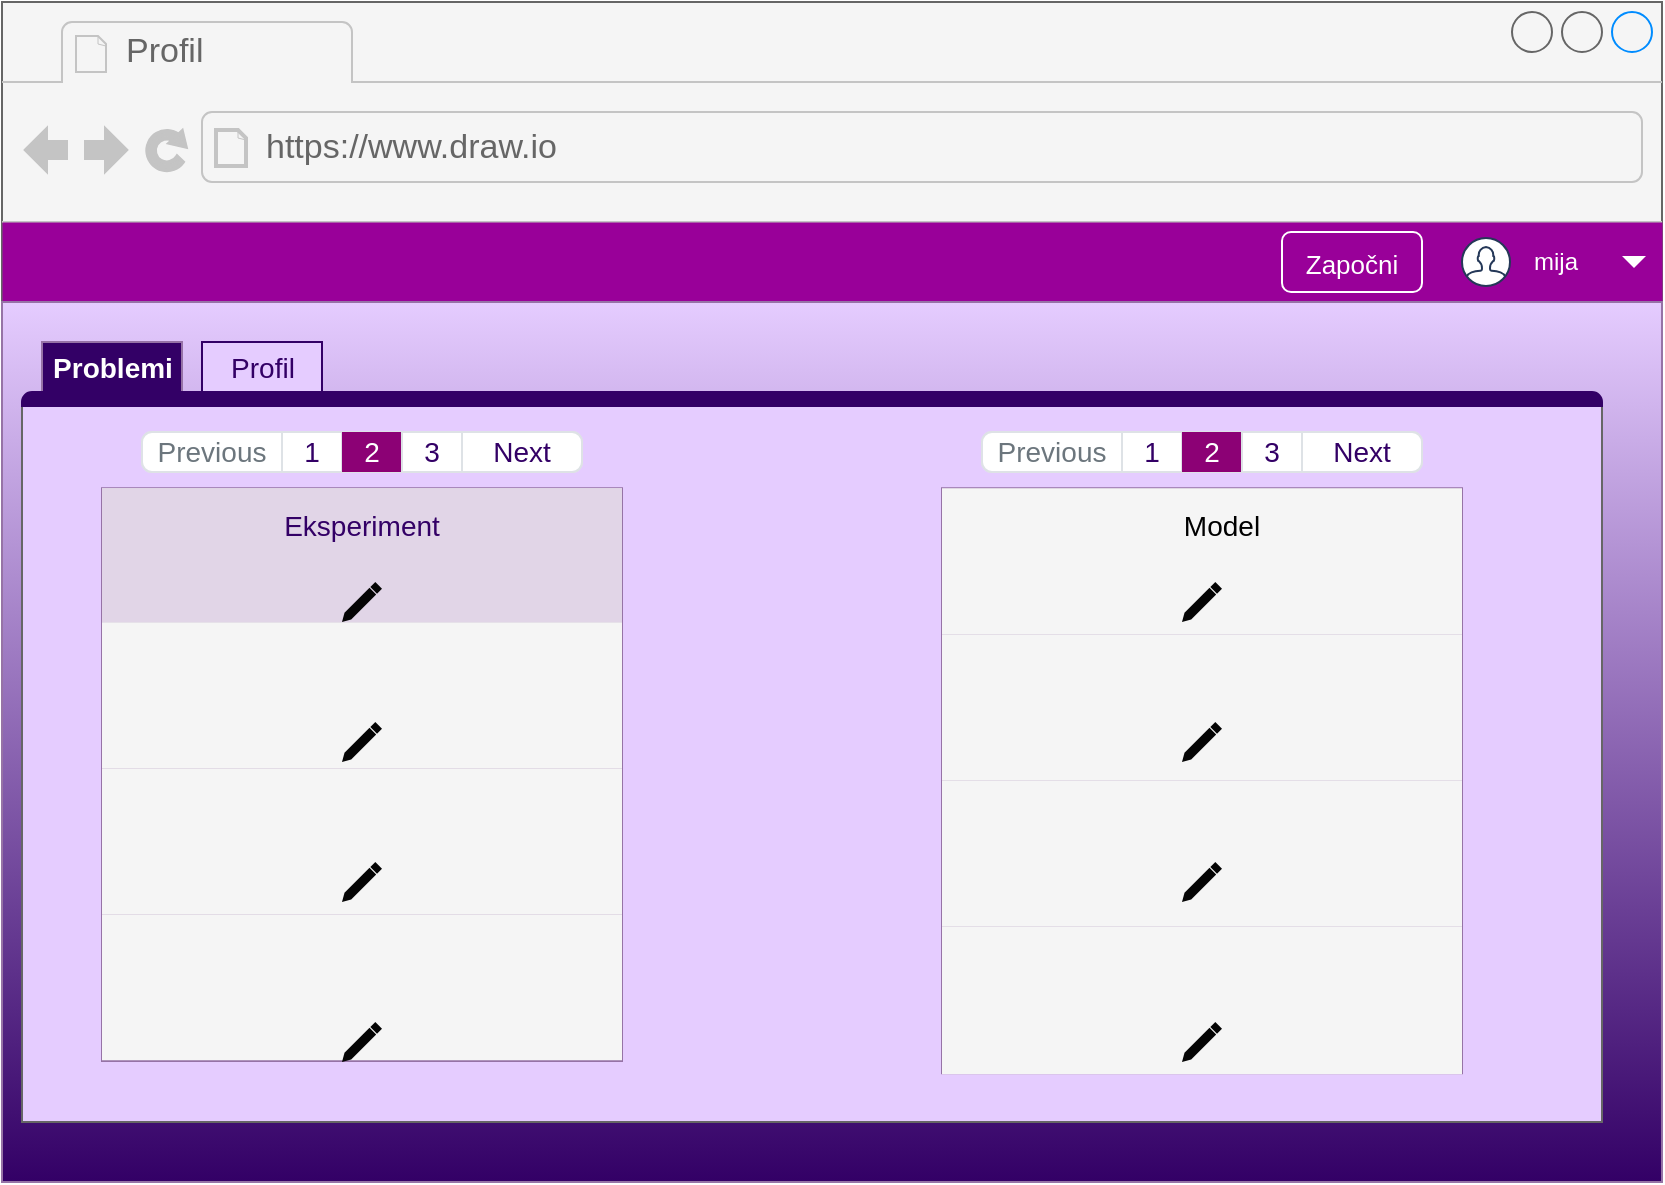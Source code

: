 <mxfile version="17.4.5" type="device"><diagram id="d1AsOrDg7HxekshrO_fU" name="Page-1"><mxGraphModel dx="1383" dy="682" grid="1" gridSize="10" guides="1" tooltips="1" connect="1" arrows="1" fold="1" page="1" pageScale="1" pageWidth="850" pageHeight="1100" math="0" shadow="0"><root><mxCell id="0"/><mxCell id="1" parent="0"/><mxCell id="2AkwSWuwh9IOJ2D4TWxo-3" value="" style="strokeWidth=1;shadow=0;dashed=0;align=center;html=1;shape=mxgraph.mockup.containers.browserWindow;rSize=0;strokeColor=#666666;strokeColor2=#008cff;strokeColor3=#c4c4c4;mainText=,;recursiveResize=0;fillColor=#f5f5f5;fontColor=#333333;" vertex="1" parent="1"><mxGeometry y="110" width="830" height="590" as="geometry"/></mxCell><mxCell id="2AkwSWuwh9IOJ2D4TWxo-4" value="Profil" style="strokeWidth=1;shadow=0;dashed=0;align=center;html=1;shape=mxgraph.mockup.containers.anchor;fontSize=17;fontColor=#666666;align=left;" vertex="1" parent="2AkwSWuwh9IOJ2D4TWxo-3"><mxGeometry x="60" y="12" width="110" height="26" as="geometry"/></mxCell><mxCell id="2AkwSWuwh9IOJ2D4TWxo-5" value="https://www.draw.io" style="strokeWidth=1;shadow=0;dashed=0;align=center;html=1;shape=mxgraph.mockup.containers.anchor;rSize=0;fontSize=17;fontColor=#666666;align=left;" vertex="1" parent="2AkwSWuwh9IOJ2D4TWxo-3"><mxGeometry x="130" y="60" width="250" height="26" as="geometry"/></mxCell><mxCell id="2AkwSWuwh9IOJ2D4TWxo-24" value="" style="rounded=0;whiteSpace=wrap;html=1;labelBackgroundColor=none;fontSize=19;strokeColor=#996185;strokeWidth=0;fillColor=#990099;gradientColor=none;" vertex="1" parent="2AkwSWuwh9IOJ2D4TWxo-3"><mxGeometry y="110" width="830" height="40" as="geometry"/></mxCell><mxCell id="2AkwSWuwh9IOJ2D4TWxo-31" value="" style="rounded=1;fillColor=none;strokeColor=none;html=1;labelBackgroundColor=none;fontSize=13;fontColor=#FFFFFF;" vertex="1" parent="2AkwSWuwh9IOJ2D4TWxo-3"><mxGeometry x="720" y="115" width="110" height="30" as="geometry"/></mxCell><mxCell id="2AkwSWuwh9IOJ2D4TWxo-32" value="" style="shape=triangle;direction=south;fillColor=#ffffff;strokeColor=none;html=1;labelBackgroundColor=none;fontSize=13;fontColor=#FFFFFF;" vertex="1" parent="2AkwSWuwh9IOJ2D4TWxo-31"><mxGeometry x="1" y="0.5" width="12" height="6" relative="1" as="geometry"><mxPoint x="-20" y="-3" as="offset"/></mxGeometry></mxCell><mxCell id="2AkwSWuwh9IOJ2D4TWxo-33" value="mija" style="shape=mxgraph.ios7.icons.user;fillColor=#ffffff;strokeColor=#253858;html=1;fontColor=#ffffff;align=left;fontSize=12;spacingLeft=10;labelPosition=right;verticalLabelPosition=middle;verticalAlign=middle;labelBackgroundColor=none;" vertex="1" parent="2AkwSWuwh9IOJ2D4TWxo-31"><mxGeometry y="0.5" width="24" height="24" relative="1" as="geometry"><mxPoint x="10" y="-12" as="offset"/></mxGeometry></mxCell><mxCell id="2AkwSWuwh9IOJ2D4TWxo-34" value="&lt;font style=&quot;font-size: 13px&quot; color=&quot;#ffffff&quot;&gt;Započni&lt;/font&gt;" style="rounded=1;whiteSpace=wrap;html=1;labelBackgroundColor=none;fontSize=15;strokeColor=#FFFFFF;strokeWidth=1;fillColor=none;gradientColor=none;" vertex="1" parent="2AkwSWuwh9IOJ2D4TWxo-3"><mxGeometry x="640" y="115" width="70" height="30" as="geometry"/></mxCell><mxCell id="2AkwSWuwh9IOJ2D4TWxo-35" value="" style="rounded=0;whiteSpace=wrap;html=1;fillColor=#E5CCFF;strokeColor=#9673a6;gradientColor=#330066;" vertex="1" parent="2AkwSWuwh9IOJ2D4TWxo-3"><mxGeometry y="150" width="830" height="440" as="geometry"/></mxCell><mxCell id="2AkwSWuwh9IOJ2D4TWxo-19" value="" style="strokeWidth=1;shadow=0;dashed=0;align=center;html=1;shape=mxgraph.mockup.containers.marginRect2;rectMarginTop=32;strokeColor=#666666;gradientColor=none;fillColor=#E5CCFF;" vertex="1" parent="2AkwSWuwh9IOJ2D4TWxo-3"><mxGeometry x="10" y="170" width="790" height="390" as="geometry"/></mxCell><mxCell id="2AkwSWuwh9IOJ2D4TWxo-20" value="&lt;font style=&quot;font-size: 14px&quot; color=&quot;#ffffff&quot;&gt;&lt;b&gt;Problemi&lt;/b&gt;&lt;/font&gt;" style="strokeWidth=1;shadow=0;dashed=0;align=center;html=1;shape=mxgraph.mockup.containers.rrect;rSize=0;fontSize=17;fillColor=#330066;strokeColor=#9673a6;" vertex="1" parent="2AkwSWuwh9IOJ2D4TWxo-19"><mxGeometry width="70" height="25" relative="1" as="geometry"><mxPoint x="10" as="offset"/></mxGeometry></mxCell><mxCell id="2AkwSWuwh9IOJ2D4TWxo-23" value="" style="strokeWidth=1;shadow=0;dashed=0;align=center;html=1;shape=mxgraph.mockup.containers.topButton;rSize=5;strokeColor=#330066;fillColor=#330066;gradientColor=none;resizeWidth=1;movable=0;deletable=1;" vertex="1" parent="2AkwSWuwh9IOJ2D4TWxo-19"><mxGeometry width="790.0" height="7" relative="1" as="geometry"><mxPoint y="25" as="offset"/></mxGeometry></mxCell><mxCell id="2AkwSWuwh9IOJ2D4TWxo-95" value="" style="shape=table;startSize=0;container=1;collapsible=0;childLayout=tableLayout;shadow=0;fontSize=14;fillColor=#e1d5e7;strokeColor=#9673a6;" vertex="1" parent="2AkwSWuwh9IOJ2D4TWxo-19"><mxGeometry x="40" y="73.125" width="260" height="286.375" as="geometry"/></mxCell><mxCell id="2AkwSWuwh9IOJ2D4TWxo-96" value="" style="shape=tableRow;horizontal=0;startSize=0;swimlaneHead=0;swimlaneBody=0;top=0;left=0;bottom=0;right=0;collapsible=0;dropTarget=0;fillColor=#f5f5f5;points=[[0,0.5],[1,0.5]];portConstraint=eastwest;shadow=0;fontSize=14;strokeColor=#666666;fontColor=#333333;" vertex="1" parent="2AkwSWuwh9IOJ2D4TWxo-95"><mxGeometry width="260" height="67" as="geometry"/></mxCell><mxCell id="2AkwSWuwh9IOJ2D4TWxo-97" value="" style="shape=partialRectangle;html=1;whiteSpace=wrap;connectable=0;overflow=hidden;fillColor=#e1d5e7;top=0;left=0;bottom=0;right=0;pointerEvents=1;shadow=0;fontSize=14;strokeColor=#9673a6;" vertex="1" parent="2AkwSWuwh9IOJ2D4TWxo-96"><mxGeometry width="260" height="67" as="geometry"><mxRectangle width="260" height="67" as="alternateBounds"/></mxGeometry></mxCell><mxCell id="2AkwSWuwh9IOJ2D4TWxo-98" value="" style="shape=tableRow;horizontal=0;startSize=0;swimlaneHead=0;swimlaneBody=0;top=0;left=0;bottom=0;right=0;collapsible=0;dropTarget=0;fillColor=none;points=[[0,0.5],[1,0.5]];portConstraint=eastwest;shadow=0;fontSize=14;fontColor=#330066;strokeColor=#330066;" vertex="1" parent="2AkwSWuwh9IOJ2D4TWxo-95"><mxGeometry y="67" width="260" height="73" as="geometry"/></mxCell><mxCell id="2AkwSWuwh9IOJ2D4TWxo-99" value="" style="shape=partialRectangle;html=1;whiteSpace=wrap;connectable=0;overflow=hidden;fillColor=#f5f5f5;top=0;left=0;bottom=0;right=0;pointerEvents=1;shadow=0;fontSize=14;fontColor=#333333;strokeColor=#666666;" vertex="1" parent="2AkwSWuwh9IOJ2D4TWxo-98"><mxGeometry width="260" height="73" as="geometry"><mxRectangle width="260" height="73" as="alternateBounds"/></mxGeometry></mxCell><mxCell id="2AkwSWuwh9IOJ2D4TWxo-100" value="" style="shape=tableRow;horizontal=0;startSize=0;swimlaneHead=0;swimlaneBody=0;top=0;left=0;bottom=0;right=0;collapsible=0;dropTarget=0;fillColor=#f5f5f5;points=[[0,0.5],[1,0.5]];portConstraint=eastwest;shadow=0;fontSize=14;fontColor=#333333;strokeColor=#666666;" vertex="1" parent="2AkwSWuwh9IOJ2D4TWxo-95"><mxGeometry y="140" width="260" height="73" as="geometry"/></mxCell><mxCell id="2AkwSWuwh9IOJ2D4TWxo-101" value="" style="shape=partialRectangle;html=1;whiteSpace=wrap;connectable=0;overflow=hidden;fillColor=none;top=0;left=0;bottom=0;right=0;pointerEvents=1;shadow=0;fontSize=14;fontColor=#330066;strokeColor=#330066;" vertex="1" parent="2AkwSWuwh9IOJ2D4TWxo-100"><mxGeometry width="260" height="73" as="geometry"><mxRectangle width="260" height="73" as="alternateBounds"/></mxGeometry></mxCell><mxCell id="2AkwSWuwh9IOJ2D4TWxo-102" value="" style="shape=tableRow;horizontal=0;startSize=0;swimlaneHead=0;swimlaneBody=0;top=0;left=0;bottom=0;right=0;collapsible=0;dropTarget=0;fillColor=none;points=[[0,0.5],[1,0.5]];portConstraint=eastwest;shadow=0;fontSize=14;fontColor=#330066;strokeColor=#330066;" vertex="1" parent="2AkwSWuwh9IOJ2D4TWxo-95"><mxGeometry y="213" width="260" height="73" as="geometry"/></mxCell><mxCell id="2AkwSWuwh9IOJ2D4TWxo-103" value="" style="shape=partialRectangle;html=1;whiteSpace=wrap;connectable=0;overflow=hidden;fillColor=#f5f5f5;top=0;left=0;bottom=0;right=0;pointerEvents=1;shadow=0;fontSize=14;fontColor=#333333;strokeColor=#666666;" vertex="1" parent="2AkwSWuwh9IOJ2D4TWxo-102"><mxGeometry width="260" height="73" as="geometry"><mxRectangle width="260" height="73" as="alternateBounds"/></mxGeometry></mxCell><mxCell id="2AkwSWuwh9IOJ2D4TWxo-114" value="&lt;font style=&quot;font-size: 14px&quot; color=&quot;#330066&quot;&gt;Eksperiment&lt;/font&gt;" style="rounded=0;whiteSpace=wrap;html=1;shadow=0;fontSize=14;fillColor=none;strokeColor=none;" vertex="1" parent="2AkwSWuwh9IOJ2D4TWxo-19"><mxGeometry x="40" y="73.12" width="260" height="36.87" as="geometry"/></mxCell><mxCell id="2AkwSWuwh9IOJ2D4TWxo-118" value="" style="shape=image;html=1;verticalAlign=top;verticalLabelPosition=bottom;labelBackgroundColor=#ffffff;imageAspect=0;aspect=fixed;image=https://cdn0.iconfinder.com/data/icons/glyphpack/31/bin-128.png;shadow=0;fontSize=14;fontColor=#330066;strokeColor=#330066;fillColor=#E5CCFF;gradientColor=#330066;" vertex="1" parent="2AkwSWuwh9IOJ2D4TWxo-19"><mxGeometry x="210" y="120" width="20" height="20" as="geometry"/></mxCell><mxCell id="2AkwSWuwh9IOJ2D4TWxo-121" value="" style="dashed=0;aspect=fixed;verticalLabelPosition=bottom;verticalAlign=top;align=center;shape=mxgraph.gmdl.edit;strokeColor=none;fillColor=#050505;shadow=0;sketch=0;fontSize=14;fontColor=#330066;" vertex="1" parent="2AkwSWuwh9IOJ2D4TWxo-19"><mxGeometry x="160" y="120" width="20" height="20" as="geometry"/></mxCell><mxCell id="2AkwSWuwh9IOJ2D4TWxo-141" value="" style="html=1;shadow=0;dashed=0;shape=mxgraph.bootstrap.rrect;rSize=5;strokeColor=#DEE2E6;html=1;whiteSpace=wrap;fillColor=#ffffff;fontColor=#0085FC;fontSize=14;" vertex="1" parent="2AkwSWuwh9IOJ2D4TWxo-19"><mxGeometry x="60" y="45" width="220" height="20" as="geometry"/></mxCell><mxCell id="2AkwSWuwh9IOJ2D4TWxo-142" value="Previous" style="strokeColor=inherit;fillColor=inherit;gradientColor=inherit;html=1;shadow=0;dashed=0;shape=mxgraph.bootstrap.leftButton;rSize=5;perimeter=none;whiteSpace=wrap;resizeHeight=1;fontColor=#6C767D;fontSize=14;" vertex="1" parent="2AkwSWuwh9IOJ2D4TWxo-141"><mxGeometry width="70" height="20" relative="1" as="geometry"/></mxCell><mxCell id="2AkwSWuwh9IOJ2D4TWxo-143" value="1" style="strokeColor=inherit;fillColor=inherit;gradientColor=inherit;fontColor=#330066;html=1;shadow=0;dashed=0;perimeter=none;whiteSpace=wrap;resizeHeight=1;fontSize=14;" vertex="1" parent="2AkwSWuwh9IOJ2D4TWxo-141"><mxGeometry width="30" height="20" relative="1" as="geometry"><mxPoint x="70" as="offset"/></mxGeometry></mxCell><mxCell id="2AkwSWuwh9IOJ2D4TWxo-144" value="2" style="html=1;shadow=0;dashed=0;perimeter=none;whiteSpace=wrap;resizeHeight=1;fillColor=#8C0175;strokeColor=none;fontColor=#ffffff;fontSize=14;labelBackgroundColor=none;" vertex="1" parent="2AkwSWuwh9IOJ2D4TWxo-141"><mxGeometry width="30" height="20" relative="1" as="geometry"><mxPoint x="100" as="offset"/></mxGeometry></mxCell><mxCell id="2AkwSWuwh9IOJ2D4TWxo-145" value="3" style="strokeColor=inherit;fillColor=inherit;gradientColor=inherit;fontColor=#330066;html=1;shadow=0;dashed=0;perimeter=none;whiteSpace=wrap;resizeHeight=1;fontSize=14;" vertex="1" parent="2AkwSWuwh9IOJ2D4TWxo-141"><mxGeometry width="30" height="20" relative="1" as="geometry"><mxPoint x="130" as="offset"/></mxGeometry></mxCell><mxCell id="2AkwSWuwh9IOJ2D4TWxo-146" value="Next" style="strokeColor=inherit;fillColor=inherit;gradientColor=inherit;fontColor=#330066;html=1;shadow=0;dashed=0;shape=mxgraph.bootstrap.rightButton;rSize=5;perimeter=none;whiteSpace=wrap;resizeHeight=1;fontSize=14;" vertex="1" parent="2AkwSWuwh9IOJ2D4TWxo-141"><mxGeometry x="1" width="60" height="20" relative="1" as="geometry"><mxPoint x="-60" as="offset"/></mxGeometry></mxCell><mxCell id="2AkwSWuwh9IOJ2D4TWxo-157" value="" style="html=1;shadow=0;dashed=0;shape=mxgraph.bootstrap.rrect;rSize=5;strokeColor=#DEE2E6;html=1;whiteSpace=wrap;fillColor=#ffffff;fontColor=#0085FC;fontSize=14;" vertex="1" parent="2AkwSWuwh9IOJ2D4TWxo-19"><mxGeometry x="480" y="45" width="220" height="20" as="geometry"/></mxCell><mxCell id="2AkwSWuwh9IOJ2D4TWxo-158" value="Previous" style="strokeColor=inherit;fillColor=inherit;gradientColor=inherit;html=1;shadow=0;dashed=0;shape=mxgraph.bootstrap.leftButton;rSize=5;perimeter=none;whiteSpace=wrap;resizeHeight=1;fontColor=#6C767D;fontSize=14;" vertex="1" parent="2AkwSWuwh9IOJ2D4TWxo-157"><mxGeometry width="70" height="20" relative="1" as="geometry"/></mxCell><mxCell id="2AkwSWuwh9IOJ2D4TWxo-159" value="1" style="strokeColor=inherit;fillColor=inherit;gradientColor=inherit;fontColor=#330066;html=1;shadow=0;dashed=0;perimeter=none;whiteSpace=wrap;resizeHeight=1;fontSize=14;" vertex="1" parent="2AkwSWuwh9IOJ2D4TWxo-157"><mxGeometry width="30" height="20" relative="1" as="geometry"><mxPoint x="70" as="offset"/></mxGeometry></mxCell><mxCell id="2AkwSWuwh9IOJ2D4TWxo-160" value="2" style="html=1;shadow=0;dashed=0;perimeter=none;whiteSpace=wrap;resizeHeight=1;fillColor=#8C0175;strokeColor=none;fontColor=#ffffff;fontSize=14;labelBackgroundColor=none;" vertex="1" parent="2AkwSWuwh9IOJ2D4TWxo-157"><mxGeometry width="30" height="20" relative="1" as="geometry"><mxPoint x="100" as="offset"/></mxGeometry></mxCell><mxCell id="2AkwSWuwh9IOJ2D4TWxo-161" value="3" style="strokeColor=inherit;fillColor=inherit;gradientColor=inherit;fontColor=#330066;html=1;shadow=0;dashed=0;perimeter=none;whiteSpace=wrap;resizeHeight=1;fontSize=14;" vertex="1" parent="2AkwSWuwh9IOJ2D4TWxo-157"><mxGeometry width="30" height="20" relative="1" as="geometry"><mxPoint x="130" as="offset"/></mxGeometry></mxCell><mxCell id="2AkwSWuwh9IOJ2D4TWxo-162" value="Next" style="strokeColor=inherit;fillColor=inherit;gradientColor=inherit;fontColor=#330066;html=1;shadow=0;dashed=0;shape=mxgraph.bootstrap.rightButton;rSize=5;perimeter=none;whiteSpace=wrap;resizeHeight=1;fontSize=14;" vertex="1" parent="2AkwSWuwh9IOJ2D4TWxo-157"><mxGeometry x="1" width="60" height="20" relative="1" as="geometry"><mxPoint x="-60" as="offset"/></mxGeometry></mxCell><mxCell id="2AkwSWuwh9IOJ2D4TWxo-172" value="" style="shape=table;startSize=0;container=1;collapsible=0;childLayout=tableLayout;shadow=0;fontSize=14;fillColor=#e1d5e7;strokeColor=#9673a6;" vertex="1" parent="2AkwSWuwh9IOJ2D4TWxo-19"><mxGeometry x="460" y="73.115" width="260" height="292.5" as="geometry"/></mxCell><mxCell id="2AkwSWuwh9IOJ2D4TWxo-173" value="" style="shape=tableRow;horizontal=0;startSize=0;swimlaneHead=0;swimlaneBody=0;top=0;left=0;bottom=0;right=0;collapsible=0;dropTarget=0;fillColor=none;points=[[0,0.5],[1,0.5]];portConstraint=eastwest;shadow=0;fontSize=14;fontColor=#330066;strokeColor=#330066;" vertex="1" parent="2AkwSWuwh9IOJ2D4TWxo-172"><mxGeometry width="260" height="73" as="geometry"/></mxCell><mxCell id="2AkwSWuwh9IOJ2D4TWxo-174" value="" style="shape=partialRectangle;html=1;whiteSpace=wrap;connectable=0;overflow=hidden;fillColor=#f5f5f5;top=0;left=0;bottom=0;right=0;pointerEvents=1;shadow=0;fontSize=14;strokeColor=#666666;fontColor=#333333;" vertex="1" parent="2AkwSWuwh9IOJ2D4TWxo-173"><mxGeometry width="260" height="73" as="geometry"><mxRectangle width="260" height="73" as="alternateBounds"/></mxGeometry></mxCell><mxCell id="2AkwSWuwh9IOJ2D4TWxo-175" value="" style="shape=tableRow;horizontal=0;startSize=0;swimlaneHead=0;swimlaneBody=0;top=0;left=0;bottom=0;right=0;collapsible=0;dropTarget=0;fillColor=#f5f5f5;points=[[0,0.5],[1,0.5]];portConstraint=eastwest;shadow=0;fontSize=14;fontColor=#333333;strokeColor=#666666;" vertex="1" parent="2AkwSWuwh9IOJ2D4TWxo-172"><mxGeometry y="73" width="260" height="73" as="geometry"/></mxCell><mxCell id="2AkwSWuwh9IOJ2D4TWxo-176" value="" style="shape=partialRectangle;html=1;whiteSpace=wrap;connectable=0;overflow=hidden;fillColor=none;top=0;left=0;bottom=0;right=0;pointerEvents=1;shadow=0;fontSize=14;fontColor=#330066;strokeColor=#330066;" vertex="1" parent="2AkwSWuwh9IOJ2D4TWxo-175"><mxGeometry width="260" height="73" as="geometry"><mxRectangle width="260" height="73" as="alternateBounds"/></mxGeometry></mxCell><mxCell id="2AkwSWuwh9IOJ2D4TWxo-177" value="" style="shape=tableRow;horizontal=0;startSize=0;swimlaneHead=0;swimlaneBody=0;top=0;left=0;bottom=0;right=0;collapsible=0;dropTarget=0;fillColor=none;points=[[0,0.5],[1,0.5]];portConstraint=eastwest;shadow=0;fontSize=14;fontColor=#330066;strokeColor=#330066;" vertex="1" parent="2AkwSWuwh9IOJ2D4TWxo-172"><mxGeometry y="146" width="260" height="73" as="geometry"/></mxCell><mxCell id="2AkwSWuwh9IOJ2D4TWxo-178" value="" style="shape=partialRectangle;html=1;whiteSpace=wrap;connectable=0;overflow=hidden;fillColor=#f5f5f5;top=0;left=0;bottom=0;right=0;pointerEvents=1;shadow=0;fontSize=14;fontColor=#333333;strokeColor=#666666;" vertex="1" parent="2AkwSWuwh9IOJ2D4TWxo-177"><mxGeometry width="260" height="73" as="geometry"><mxRectangle width="260" height="73" as="alternateBounds"/></mxGeometry></mxCell><mxCell id="2AkwSWuwh9IOJ2D4TWxo-179" value="" style="shape=tableRow;horizontal=0;startSize=0;swimlaneHead=0;swimlaneBody=0;top=0;left=0;bottom=0;right=0;collapsible=0;dropTarget=0;fillColor=none;points=[[0,0.5],[1,0.5]];portConstraint=eastwest;shadow=0;fontSize=14;fontColor=#330066;strokeColor=#330066;" vertex="1" parent="2AkwSWuwh9IOJ2D4TWxo-172"><mxGeometry y="219" width="260" height="74" as="geometry"/></mxCell><mxCell id="2AkwSWuwh9IOJ2D4TWxo-180" value="" style="shape=partialRectangle;html=1;whiteSpace=wrap;connectable=0;overflow=hidden;fillColor=#f5f5f5;top=0;left=0;bottom=0;right=0;pointerEvents=1;shadow=0;fontSize=14;fontColor=#333333;strokeColor=#666666;" vertex="1" parent="2AkwSWuwh9IOJ2D4TWxo-179"><mxGeometry width="260" height="74" as="geometry"><mxRectangle width="260" height="74" as="alternateBounds"/></mxGeometry></mxCell><mxCell id="2AkwSWuwh9IOJ2D4TWxo-181" value="" style="shape=image;html=1;verticalAlign=top;verticalLabelPosition=bottom;labelBackgroundColor=#ffffff;imageAspect=0;aspect=fixed;image=https://cdn0.iconfinder.com/data/icons/glyphpack/31/bin-128.png;shadow=0;fontSize=14;fontColor=#330066;strokeColor=#330066;fillColor=#E5CCFF;gradientColor=#330066;" vertex="1" parent="2AkwSWuwh9IOJ2D4TWxo-19"><mxGeometry x="640" y="120" width="20" height="20" as="geometry"/></mxCell><mxCell id="2AkwSWuwh9IOJ2D4TWxo-183" value="" style="dashed=0;aspect=fixed;verticalLabelPosition=bottom;verticalAlign=top;align=center;shape=mxgraph.gmdl.edit;strokeColor=none;fillColor=#050505;shadow=0;sketch=0;fontSize=14;fontColor=#330066;" vertex="1" parent="2AkwSWuwh9IOJ2D4TWxo-19"><mxGeometry x="580" y="120" width="20" height="20" as="geometry"/></mxCell><mxCell id="2AkwSWuwh9IOJ2D4TWxo-182" value="" style="shape=image;html=1;verticalAlign=top;verticalLabelPosition=bottom;labelBackgroundColor=#ffffff;imageAspect=0;aspect=fixed;image=https://cdn2.iconfinder.com/data/icons/essential-web-1-1/50/eye-visible-show-monitor-see-128.png;shadow=0;fontSize=14;fontColor=#330066;strokeColor=#330066;fillColor=#FFFFFF;gradientColor=#330066;imageBackground=none;imageBorder=none;" vertex="1" parent="2AkwSWuwh9IOJ2D4TWxo-19"><mxGeometry x="520" y="120" width="20" height="20" as="geometry"/></mxCell><mxCell id="2AkwSWuwh9IOJ2D4TWxo-185" value="&lt;font color=&quot;#000000&quot;&gt;Model&lt;/font&gt;" style="text;html=1;strokeColor=none;fillColor=none;align=center;verticalAlign=middle;whiteSpace=wrap;rounded=0;shadow=0;labelBackgroundColor=none;fontSize=14;fontColor=#FFFFFF;" vertex="1" parent="2AkwSWuwh9IOJ2D4TWxo-19"><mxGeometry x="570" y="76.55" width="60" height="30" as="geometry"/></mxCell><mxCell id="2AkwSWuwh9IOJ2D4TWxo-188" value="" style="shape=image;html=1;verticalAlign=top;verticalLabelPosition=bottom;labelBackgroundColor=#ffffff;imageAspect=0;aspect=fixed;image=https://cdn2.iconfinder.com/data/icons/essential-web-1-1/50/eye-visible-show-monitor-see-128.png;shadow=0;fontSize=14;fontColor=#330066;strokeColor=#330066;fillColor=#FFFFFF;gradientColor=#330066;imageBackground=none;imageBorder=none;" vertex="1" parent="2AkwSWuwh9IOJ2D4TWxo-19"><mxGeometry x="110" y="120" width="20" height="20" as="geometry"/></mxCell><mxCell id="2AkwSWuwh9IOJ2D4TWxo-189" value="" style="shape=image;html=1;verticalAlign=top;verticalLabelPosition=bottom;labelBackgroundColor=#ffffff;imageAspect=0;aspect=fixed;image=https://cdn2.iconfinder.com/data/icons/essential-web-1-1/50/eye-visible-show-monitor-see-128.png;shadow=0;fontSize=14;fontColor=#330066;strokeColor=#330066;fillColor=#FFFFFF;gradientColor=#330066;imageBackground=none;imageBorder=none;" vertex="1" parent="2AkwSWuwh9IOJ2D4TWxo-19"><mxGeometry x="110" y="190" width="20" height="20" as="geometry"/></mxCell><mxCell id="2AkwSWuwh9IOJ2D4TWxo-190" value="" style="shape=image;html=1;verticalAlign=top;verticalLabelPosition=bottom;labelBackgroundColor=#ffffff;imageAspect=0;aspect=fixed;image=https://cdn2.iconfinder.com/data/icons/essential-web-1-1/50/eye-visible-show-monitor-see-128.png;shadow=0;fontSize=14;fontColor=#330066;strokeColor=#330066;fillColor=#FFFFFF;gradientColor=#330066;imageBackground=none;imageBorder=none;" vertex="1" parent="2AkwSWuwh9IOJ2D4TWxo-19"><mxGeometry x="110" y="260" width="20" height="20" as="geometry"/></mxCell><mxCell id="2AkwSWuwh9IOJ2D4TWxo-191" value="" style="shape=image;html=1;verticalAlign=top;verticalLabelPosition=bottom;labelBackgroundColor=#ffffff;imageAspect=0;aspect=fixed;image=https://cdn2.iconfinder.com/data/icons/essential-web-1-1/50/eye-visible-show-monitor-see-128.png;shadow=0;fontSize=14;fontColor=#330066;strokeColor=#330066;fillColor=#FFFFFF;gradientColor=#330066;imageBackground=none;imageBorder=none;" vertex="1" parent="2AkwSWuwh9IOJ2D4TWxo-19"><mxGeometry x="110" y="340" width="20" height="20" as="geometry"/></mxCell><mxCell id="2AkwSWuwh9IOJ2D4TWxo-192" value="" style="shape=image;html=1;verticalAlign=top;verticalLabelPosition=bottom;labelBackgroundColor=#ffffff;imageAspect=0;aspect=fixed;image=https://cdn2.iconfinder.com/data/icons/essential-web-1-1/50/eye-visible-show-monitor-see-128.png;shadow=0;fontSize=14;fontColor=#330066;strokeColor=#330066;fillColor=#FFFFFF;gradientColor=#330066;imageBackground=none;imageBorder=none;" vertex="1" parent="2AkwSWuwh9IOJ2D4TWxo-19"><mxGeometry x="520" y="190" width="20" height="20" as="geometry"/></mxCell><mxCell id="2AkwSWuwh9IOJ2D4TWxo-193" value="" style="shape=image;html=1;verticalAlign=top;verticalLabelPosition=bottom;labelBackgroundColor=#ffffff;imageAspect=0;aspect=fixed;image=https://cdn2.iconfinder.com/data/icons/essential-web-1-1/50/eye-visible-show-monitor-see-128.png;shadow=0;fontSize=14;fontColor=#330066;strokeColor=#330066;fillColor=#FFFFFF;gradientColor=#330066;imageBackground=none;imageBorder=none;" vertex="1" parent="2AkwSWuwh9IOJ2D4TWxo-19"><mxGeometry x="520" y="260" width="20" height="20" as="geometry"/></mxCell><mxCell id="2AkwSWuwh9IOJ2D4TWxo-194" value="" style="shape=image;html=1;verticalAlign=top;verticalLabelPosition=bottom;labelBackgroundColor=#ffffff;imageAspect=0;aspect=fixed;image=https://cdn2.iconfinder.com/data/icons/essential-web-1-1/50/eye-visible-show-monitor-see-128.png;shadow=0;fontSize=14;fontColor=#330066;strokeColor=#330066;fillColor=#FFFFFF;gradientColor=#330066;imageBackground=none;imageBorder=none;" vertex="1" parent="2AkwSWuwh9IOJ2D4TWxo-19"><mxGeometry x="520" y="340" width="20" height="20" as="geometry"/></mxCell><mxCell id="2AkwSWuwh9IOJ2D4TWxo-195" value="" style="dashed=0;aspect=fixed;verticalLabelPosition=bottom;verticalAlign=top;align=center;shape=mxgraph.gmdl.edit;strokeColor=none;fillColor=#050505;shadow=0;sketch=0;fontSize=14;fontColor=#330066;" vertex="1" parent="2AkwSWuwh9IOJ2D4TWxo-19"><mxGeometry x="160" y="190" width="20" height="20" as="geometry"/></mxCell><mxCell id="2AkwSWuwh9IOJ2D4TWxo-196" value="" style="dashed=0;aspect=fixed;verticalLabelPosition=bottom;verticalAlign=top;align=center;shape=mxgraph.gmdl.edit;strokeColor=none;fillColor=#050505;shadow=0;sketch=0;fontSize=14;fontColor=#330066;" vertex="1" parent="2AkwSWuwh9IOJ2D4TWxo-19"><mxGeometry x="160" y="260" width="20" height="20" as="geometry"/></mxCell><mxCell id="2AkwSWuwh9IOJ2D4TWxo-197" value="" style="dashed=0;aspect=fixed;verticalLabelPosition=bottom;verticalAlign=top;align=center;shape=mxgraph.gmdl.edit;strokeColor=none;fillColor=#050505;shadow=0;sketch=0;fontSize=14;fontColor=#330066;" vertex="1" parent="2AkwSWuwh9IOJ2D4TWxo-19"><mxGeometry x="160" y="340" width="20" height="20" as="geometry"/></mxCell><mxCell id="2AkwSWuwh9IOJ2D4TWxo-198" value="" style="dashed=0;aspect=fixed;verticalLabelPosition=bottom;verticalAlign=top;align=center;shape=mxgraph.gmdl.edit;strokeColor=none;fillColor=#050505;shadow=0;sketch=0;fontSize=14;fontColor=#330066;" vertex="1" parent="2AkwSWuwh9IOJ2D4TWxo-19"><mxGeometry x="580" y="190" width="20" height="20" as="geometry"/></mxCell><mxCell id="2AkwSWuwh9IOJ2D4TWxo-199" value="" style="dashed=0;aspect=fixed;verticalLabelPosition=bottom;verticalAlign=top;align=center;shape=mxgraph.gmdl.edit;strokeColor=none;fillColor=#050505;shadow=0;sketch=0;fontSize=14;fontColor=#330066;" vertex="1" parent="2AkwSWuwh9IOJ2D4TWxo-19"><mxGeometry x="580" y="260" width="20" height="20" as="geometry"/></mxCell><mxCell id="2AkwSWuwh9IOJ2D4TWxo-200" value="" style="dashed=0;aspect=fixed;verticalLabelPosition=bottom;verticalAlign=top;align=center;shape=mxgraph.gmdl.edit;strokeColor=none;fillColor=#050505;shadow=0;sketch=0;fontSize=14;fontColor=#330066;" vertex="1" parent="2AkwSWuwh9IOJ2D4TWxo-19"><mxGeometry x="580" y="340" width="20" height="20" as="geometry"/></mxCell><mxCell id="2AkwSWuwh9IOJ2D4TWxo-201" value="" style="shape=image;html=1;verticalAlign=top;verticalLabelPosition=bottom;labelBackgroundColor=#ffffff;imageAspect=0;aspect=fixed;image=https://cdn0.iconfinder.com/data/icons/glyphpack/31/bin-128.png;shadow=0;fontSize=14;fontColor=#330066;strokeColor=#330066;fillColor=#E5CCFF;gradientColor=#330066;" vertex="1" parent="2AkwSWuwh9IOJ2D4TWxo-19"><mxGeometry x="640" y="190" width="20" height="20" as="geometry"/></mxCell><mxCell id="2AkwSWuwh9IOJ2D4TWxo-202" value="" style="shape=image;html=1;verticalAlign=top;verticalLabelPosition=bottom;labelBackgroundColor=#ffffff;imageAspect=0;aspect=fixed;image=https://cdn0.iconfinder.com/data/icons/glyphpack/31/bin-128.png;shadow=0;fontSize=14;fontColor=#330066;strokeColor=#330066;fillColor=#E5CCFF;gradientColor=#330066;" vertex="1" parent="2AkwSWuwh9IOJ2D4TWxo-19"><mxGeometry x="640" y="260" width="20" height="20" as="geometry"/></mxCell><mxCell id="2AkwSWuwh9IOJ2D4TWxo-203" value="" style="shape=image;html=1;verticalAlign=top;verticalLabelPosition=bottom;labelBackgroundColor=#ffffff;imageAspect=0;aspect=fixed;image=https://cdn0.iconfinder.com/data/icons/glyphpack/31/bin-128.png;shadow=0;fontSize=14;fontColor=#330066;strokeColor=#330066;fillColor=#E5CCFF;gradientColor=#330066;" vertex="1" parent="2AkwSWuwh9IOJ2D4TWxo-19"><mxGeometry x="640" y="340" width="20" height="20" as="geometry"/></mxCell><mxCell id="2AkwSWuwh9IOJ2D4TWxo-204" value="" style="shape=image;html=1;verticalAlign=top;verticalLabelPosition=bottom;labelBackgroundColor=#ffffff;imageAspect=0;aspect=fixed;image=https://cdn0.iconfinder.com/data/icons/glyphpack/31/bin-128.png;shadow=0;fontSize=14;fontColor=#330066;strokeColor=#330066;fillColor=#E5CCFF;gradientColor=#330066;" vertex="1" parent="2AkwSWuwh9IOJ2D4TWxo-19"><mxGeometry x="210" y="190" width="20" height="20" as="geometry"/></mxCell><mxCell id="2AkwSWuwh9IOJ2D4TWxo-205" value="" style="shape=image;html=1;verticalAlign=top;verticalLabelPosition=bottom;labelBackgroundColor=#ffffff;imageAspect=0;aspect=fixed;image=https://cdn0.iconfinder.com/data/icons/glyphpack/31/bin-128.png;shadow=0;fontSize=14;fontColor=#330066;strokeColor=#330066;fillColor=#E5CCFF;gradientColor=#330066;" vertex="1" parent="2AkwSWuwh9IOJ2D4TWxo-19"><mxGeometry x="210" y="260" width="20" height="20" as="geometry"/></mxCell><mxCell id="2AkwSWuwh9IOJ2D4TWxo-206" value="" style="shape=image;html=1;verticalAlign=top;verticalLabelPosition=bottom;labelBackgroundColor=#ffffff;imageAspect=0;aspect=fixed;image=https://cdn0.iconfinder.com/data/icons/glyphpack/31/bin-128.png;shadow=0;fontSize=14;fontColor=#330066;strokeColor=#330066;fillColor=#E5CCFF;gradientColor=#330066;" vertex="1" parent="2AkwSWuwh9IOJ2D4TWxo-19"><mxGeometry x="210" y="340" width="20" height="20" as="geometry"/></mxCell><mxCell id="2AkwSWuwh9IOJ2D4TWxo-37" value="&lt;font color=&quot;#330066&quot; style=&quot;font-size: 14px&quot;&gt;Profil&lt;/font&gt;" style="strokeWidth=1;shadow=0;dashed=0;align=center;html=1;shape=mxgraph.mockup.containers.rrect;rSize=0;fontSize=17;fontColor=#ffffff;strokeColor=#330066;fillColor=#E5CCFF;" vertex="1" parent="2AkwSWuwh9IOJ2D4TWxo-3"><mxGeometry x="100" y="170" width="60" height="25" as="geometry"/></mxCell></root></mxGraphModel></diagram></mxfile>
